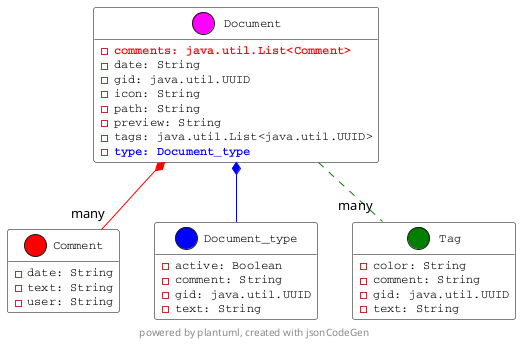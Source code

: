 
@startuml
skinparam class {
	BackgroundColor #FFFFFF
	ArrowColor #000000
	BorderColor #000000
	BorderColor<<InnerType>> #777777
	BackgroundColor<<InnerType>> #EEEEEE
	FontName Courier
	FontSize 12
}
skinparam note {
	BackgroundColor #dedede
	BorderColor #000000
	FontSize 10
}
skinparam classAttribute {
	FontName Courier
	FontSize 12
}
class Comment  << ( ,#ff0000) >> {
    -date: String
    -text: String
    -user: String
}
class Document  << ( ,#ff00ff) >> {
    -<color:#ff0000 ><b>comments: java.util.List<Comment></b></color>
    -date: String
    -gid: java.util.UUID
    -icon: String
    -path: String
    -preview: String
    -tags: java.util.List<java.util.UUID>
    -<color:#0000ff ><b>type: Document_type</b></color>
}
class Document_type  << ( ,#0000ff) >> {
    -active: Boolean
    -comment: String
    -gid: java.util.UUID
    -text: String
}
class Tag  << ( ,#007f00) >> {
    -color: String
    -comment: String
    -gid: java.util.UUID
    -text: String
}
hide methods
Document *-- "many" Comment #ff0000
            Document .. "many" Tag #007f00
Document *--  Document_type #0000ff
footer powered by plantuml, created with jsonCodeGen
@enduml
